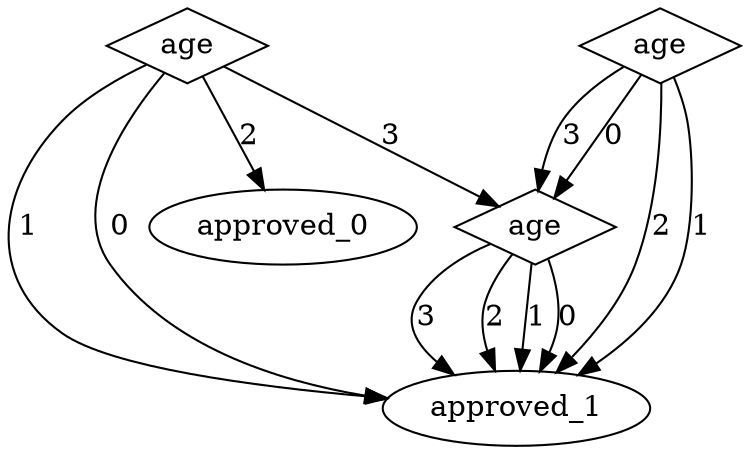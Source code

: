 digraph {
node [label=approved_1,style=""] approved_1
node [label=approved_1,style=""] approved_1
node [label=approved_1,style=""] approved_1
node [label=approved_1,style=""] approved_1
node [label=approved_0,style=""] approved_0
node [label=approved_1,style=""] approved_1
node [label=approved_1,style=""] approved_1
node [label=approved_1,style=""] approved_1
node [label=approved_1,style=""] approved_1
node [label=age,shape="diamond",style=""] 2
node [label=age,shape="diamond",style=""] 1
node [label=age,shape="diamond",style=""] 0

2 -> approved_1 [label="3"]
2 -> approved_1 [label="2"]
2 -> approved_1 [label="1"]
2 -> approved_1 [label="0"]
1 -> 2 [label="3"]
1 -> approved_0 [label="2"]
1 -> approved_1 [label="1"]
1 -> approved_1 [label="0"]
0 -> 2 [label="3"]
0 -> approved_1 [label="2"]
0 -> approved_1 [label="1"]
0 -> 2 [label="0"]
}